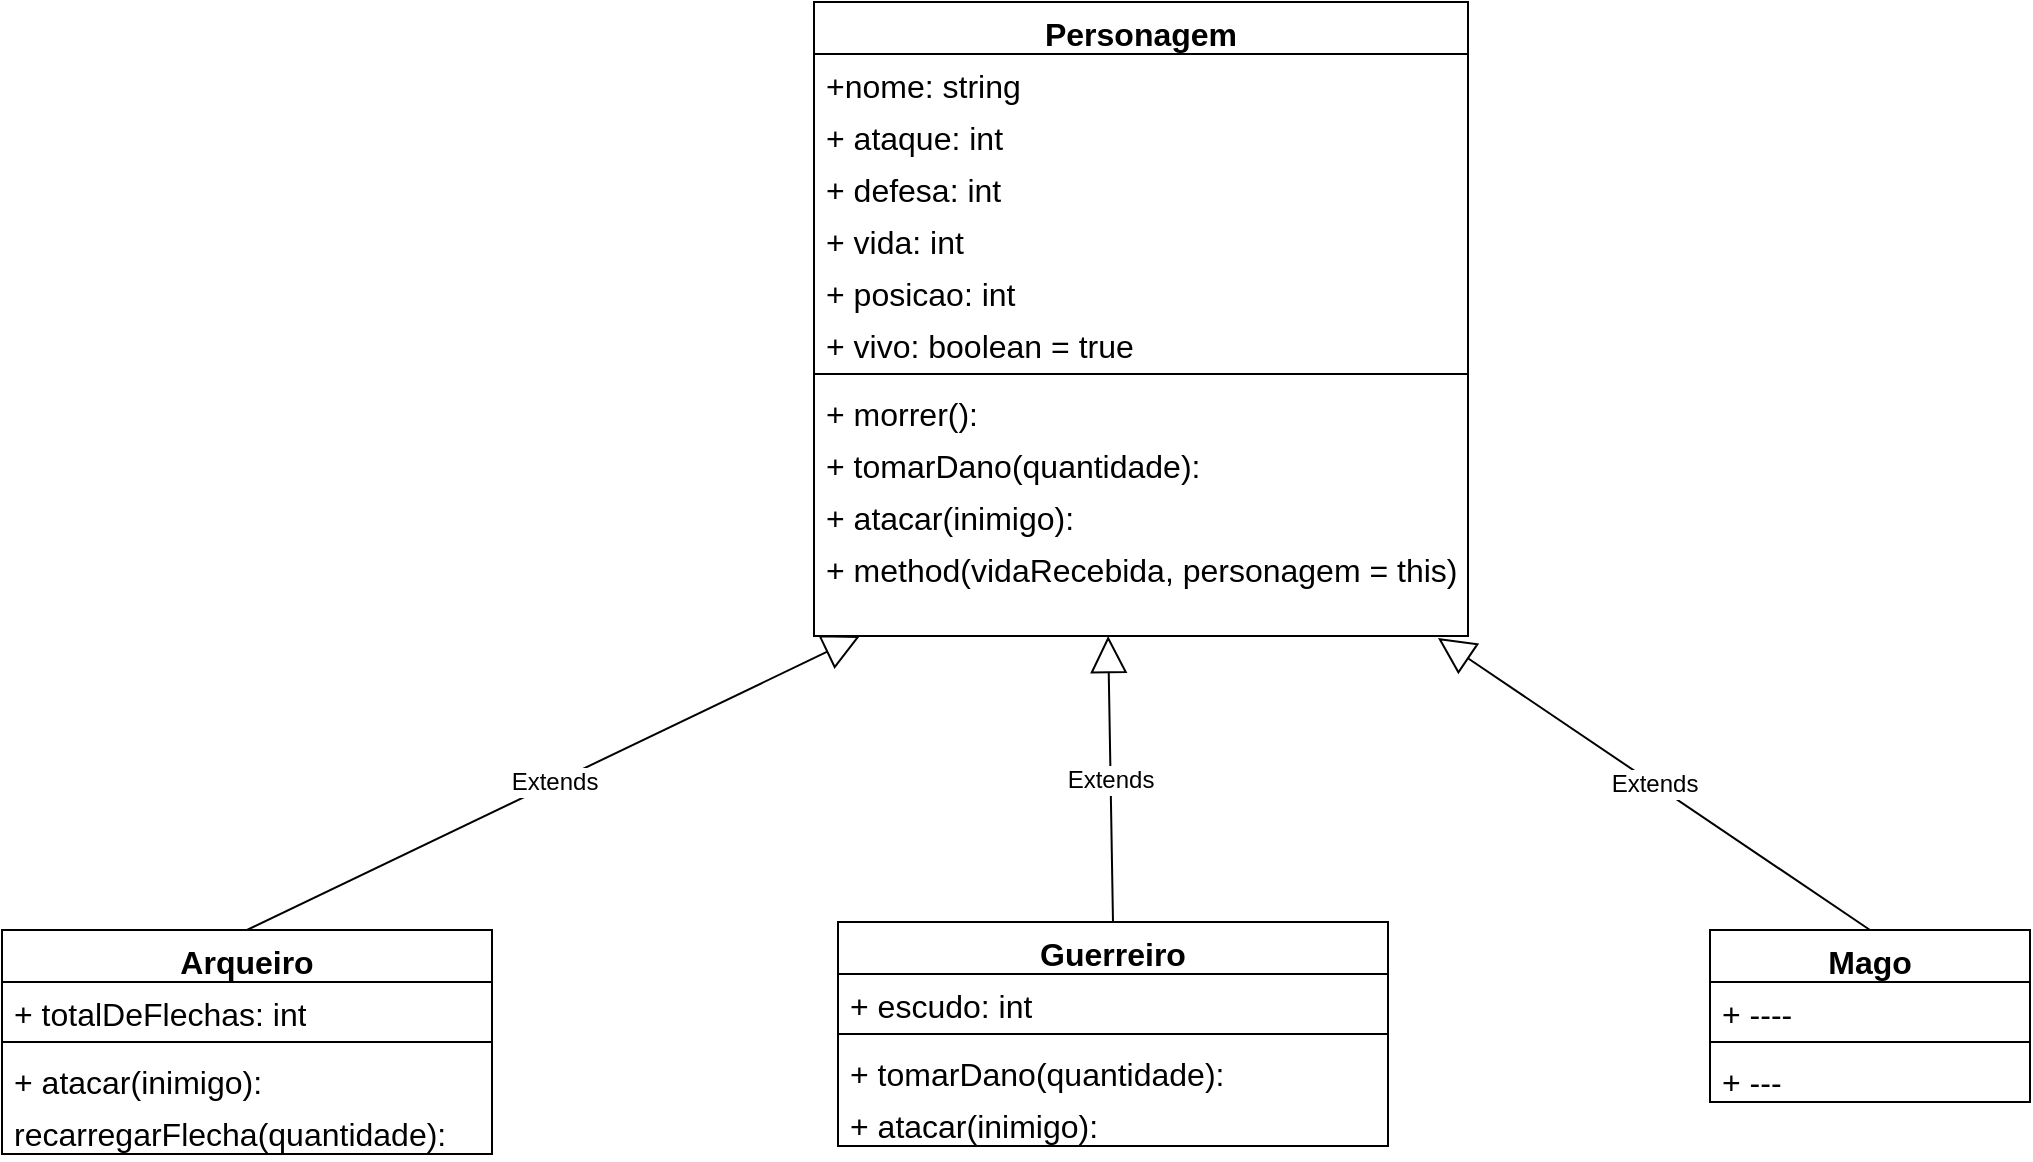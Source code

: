 <mxfile version="23.0.0" type="device">
  <diagram name="Página-1" id="MYaXqv_Jyhzkq3_LcFcv">
    <mxGraphModel dx="1046" dy="1246" grid="0" gridSize="10" guides="1" tooltips="1" connect="1" arrows="1" fold="1" page="0" pageScale="1" pageWidth="827" pageHeight="1169" math="0" shadow="0">
      <root>
        <mxCell id="0" />
        <mxCell id="1" parent="0" />
        <mxCell id="MjvEHUytWuYElMR_Q6gP-12" value="Personagem" style="swimlane;fontStyle=1;align=center;verticalAlign=top;childLayout=stackLayout;horizontal=1;startSize=26;horizontalStack=0;resizeParent=1;resizeParentMax=0;resizeLast=0;collapsible=1;marginBottom=0;whiteSpace=wrap;html=1;fontSize=16;" vertex="1" parent="1">
          <mxGeometry x="41" y="-207" width="327" height="317" as="geometry" />
        </mxCell>
        <mxCell id="MjvEHUytWuYElMR_Q6gP-13" value="+nome: string" style="text;strokeColor=none;fillColor=none;align=left;verticalAlign=top;spacingLeft=4;spacingRight=4;overflow=hidden;rotatable=0;points=[[0,0.5],[1,0.5]];portConstraint=eastwest;whiteSpace=wrap;html=1;fontSize=16;" vertex="1" parent="MjvEHUytWuYElMR_Q6gP-12">
          <mxGeometry y="26" width="327" height="26" as="geometry" />
        </mxCell>
        <mxCell id="MjvEHUytWuYElMR_Q6gP-18" value="+ ataque: int" style="text;strokeColor=none;fillColor=none;align=left;verticalAlign=top;spacingLeft=4;spacingRight=4;overflow=hidden;rotatable=0;points=[[0,0.5],[1,0.5]];portConstraint=eastwest;whiteSpace=wrap;html=1;fontSize=16;" vertex="1" parent="MjvEHUytWuYElMR_Q6gP-12">
          <mxGeometry y="52" width="327" height="26" as="geometry" />
        </mxCell>
        <mxCell id="MjvEHUytWuYElMR_Q6gP-19" value="+ defesa: int" style="text;strokeColor=none;fillColor=none;align=left;verticalAlign=top;spacingLeft=4;spacingRight=4;overflow=hidden;rotatable=0;points=[[0,0.5],[1,0.5]];portConstraint=eastwest;whiteSpace=wrap;html=1;fontSize=16;" vertex="1" parent="MjvEHUytWuYElMR_Q6gP-12">
          <mxGeometry y="78" width="327" height="26" as="geometry" />
        </mxCell>
        <mxCell id="MjvEHUytWuYElMR_Q6gP-20" value="+ vida: int" style="text;strokeColor=none;fillColor=none;align=left;verticalAlign=top;spacingLeft=4;spacingRight=4;overflow=hidden;rotatable=0;points=[[0,0.5],[1,0.5]];portConstraint=eastwest;whiteSpace=wrap;html=1;fontSize=16;" vertex="1" parent="MjvEHUytWuYElMR_Q6gP-12">
          <mxGeometry y="104" width="327" height="26" as="geometry" />
        </mxCell>
        <mxCell id="MjvEHUytWuYElMR_Q6gP-21" value="+ posicao: int" style="text;strokeColor=none;fillColor=none;align=left;verticalAlign=top;spacingLeft=4;spacingRight=4;overflow=hidden;rotatable=0;points=[[0,0.5],[1,0.5]];portConstraint=eastwest;whiteSpace=wrap;html=1;fontSize=16;" vertex="1" parent="MjvEHUytWuYElMR_Q6gP-12">
          <mxGeometry y="130" width="327" height="26" as="geometry" />
        </mxCell>
        <mxCell id="MjvEHUytWuYElMR_Q6gP-22" value="+ vivo: boolean = true" style="text;strokeColor=none;fillColor=none;align=left;verticalAlign=top;spacingLeft=4;spacingRight=4;overflow=hidden;rotatable=0;points=[[0,0.5],[1,0.5]];portConstraint=eastwest;whiteSpace=wrap;html=1;fontSize=16;" vertex="1" parent="MjvEHUytWuYElMR_Q6gP-12">
          <mxGeometry y="156" width="327" height="26" as="geometry" />
        </mxCell>
        <mxCell id="MjvEHUytWuYElMR_Q6gP-14" value="" style="line;strokeWidth=1;fillColor=none;align=left;verticalAlign=middle;spacingTop=-1;spacingLeft=3;spacingRight=3;rotatable=0;labelPosition=right;points=[];portConstraint=eastwest;strokeColor=inherit;fontSize=16;" vertex="1" parent="MjvEHUytWuYElMR_Q6gP-12">
          <mxGeometry y="182" width="327" height="8" as="geometry" />
        </mxCell>
        <mxCell id="MjvEHUytWuYElMR_Q6gP-15" value="+ morrer():" style="text;strokeColor=none;fillColor=none;align=left;verticalAlign=top;spacingLeft=4;spacingRight=4;overflow=hidden;rotatable=0;points=[[0,0.5],[1,0.5]];portConstraint=eastwest;whiteSpace=wrap;html=1;fontSize=16;" vertex="1" parent="MjvEHUytWuYElMR_Q6gP-12">
          <mxGeometry y="190" width="327" height="26" as="geometry" />
        </mxCell>
        <mxCell id="MjvEHUytWuYElMR_Q6gP-23" value="+ tomarDano(quantidade):" style="text;strokeColor=none;fillColor=none;align=left;verticalAlign=top;spacingLeft=4;spacingRight=4;overflow=hidden;rotatable=0;points=[[0,0.5],[1,0.5]];portConstraint=eastwest;whiteSpace=wrap;html=1;fontSize=16;" vertex="1" parent="MjvEHUytWuYElMR_Q6gP-12">
          <mxGeometry y="216" width="327" height="26" as="geometry" />
        </mxCell>
        <mxCell id="MjvEHUytWuYElMR_Q6gP-24" value="+ atacar(inimigo):" style="text;strokeColor=none;fillColor=none;align=left;verticalAlign=top;spacingLeft=4;spacingRight=4;overflow=hidden;rotatable=0;points=[[0,0.5],[1,0.5]];portConstraint=eastwest;whiteSpace=wrap;html=1;fontSize=16;" vertex="1" parent="MjvEHUytWuYElMR_Q6gP-12">
          <mxGeometry y="242" width="327" height="26" as="geometry" />
        </mxCell>
        <mxCell id="MjvEHUytWuYElMR_Q6gP-25" value="+ method(vidaRecebida, personagem = this)" style="text;strokeColor=none;fillColor=none;align=left;verticalAlign=top;spacingLeft=4;spacingRight=4;overflow=hidden;rotatable=0;points=[[0,0.5],[1,0.5]];portConstraint=eastwest;whiteSpace=wrap;html=1;fontSize=16;" vertex="1" parent="MjvEHUytWuYElMR_Q6gP-12">
          <mxGeometry y="268" width="327" height="49" as="geometry" />
        </mxCell>
        <mxCell id="MjvEHUytWuYElMR_Q6gP-27" value="Arqueiro" style="swimlane;fontStyle=1;align=center;verticalAlign=top;childLayout=stackLayout;horizontal=1;startSize=26;horizontalStack=0;resizeParent=1;resizeParentMax=0;resizeLast=0;collapsible=1;marginBottom=0;whiteSpace=wrap;html=1;fontSize=16;" vertex="1" parent="1">
          <mxGeometry x="-365" y="257" width="245" height="112" as="geometry" />
        </mxCell>
        <mxCell id="MjvEHUytWuYElMR_Q6gP-28" value="+ totalDeFlechas: int" style="text;strokeColor=none;fillColor=none;align=left;verticalAlign=top;spacingLeft=4;spacingRight=4;overflow=hidden;rotatable=0;points=[[0,0.5],[1,0.5]];portConstraint=eastwest;whiteSpace=wrap;html=1;fontSize=16;" vertex="1" parent="MjvEHUytWuYElMR_Q6gP-27">
          <mxGeometry y="26" width="245" height="26" as="geometry" />
        </mxCell>
        <mxCell id="MjvEHUytWuYElMR_Q6gP-29" value="" style="line;strokeWidth=1;fillColor=none;align=left;verticalAlign=middle;spacingTop=-1;spacingLeft=3;spacingRight=3;rotatable=0;labelPosition=right;points=[];portConstraint=eastwest;strokeColor=inherit;fontSize=16;" vertex="1" parent="MjvEHUytWuYElMR_Q6gP-27">
          <mxGeometry y="52" width="245" height="8" as="geometry" />
        </mxCell>
        <mxCell id="MjvEHUytWuYElMR_Q6gP-30" value="+ atacar(inimigo):" style="text;strokeColor=none;fillColor=none;align=left;verticalAlign=top;spacingLeft=4;spacingRight=4;overflow=hidden;rotatable=0;points=[[0,0.5],[1,0.5]];portConstraint=eastwest;whiteSpace=wrap;html=1;fontSize=16;" vertex="1" parent="MjvEHUytWuYElMR_Q6gP-27">
          <mxGeometry y="60" width="245" height="26" as="geometry" />
        </mxCell>
        <mxCell id="MjvEHUytWuYElMR_Q6gP-47" value="recarregarFlecha(quantidade): int" style="text;strokeColor=none;fillColor=none;align=left;verticalAlign=top;spacingLeft=4;spacingRight=4;overflow=hidden;rotatable=0;points=[[0,0.5],[1,0.5]];portConstraint=eastwest;whiteSpace=wrap;html=1;fontSize=16;" vertex="1" parent="MjvEHUytWuYElMR_Q6gP-27">
          <mxGeometry y="86" width="245" height="26" as="geometry" />
        </mxCell>
        <mxCell id="MjvEHUytWuYElMR_Q6gP-31" value="Extends" style="endArrow=block;endSize=16;endFill=0;html=1;rounded=0;fontSize=12;curved=1;exitX=0.5;exitY=0;exitDx=0;exitDy=0;" edge="1" parent="1" source="MjvEHUytWuYElMR_Q6gP-27">
          <mxGeometry width="160" relative="1" as="geometry">
            <mxPoint x="-65" y="225" as="sourcePoint" />
            <mxPoint x="64" y="110" as="targetPoint" />
          </mxGeometry>
        </mxCell>
        <mxCell id="MjvEHUytWuYElMR_Q6gP-32" value="Guerreiro" style="swimlane;fontStyle=1;align=center;verticalAlign=top;childLayout=stackLayout;horizontal=1;startSize=26;horizontalStack=0;resizeParent=1;resizeParentMax=0;resizeLast=0;collapsible=1;marginBottom=0;whiteSpace=wrap;html=1;fontSize=16;" vertex="1" parent="1">
          <mxGeometry x="53" y="253" width="275" height="112" as="geometry" />
        </mxCell>
        <mxCell id="MjvEHUytWuYElMR_Q6gP-33" value="+ escudo: int" style="text;strokeColor=none;fillColor=none;align=left;verticalAlign=top;spacingLeft=4;spacingRight=4;overflow=hidden;rotatable=0;points=[[0,0.5],[1,0.5]];portConstraint=eastwest;whiteSpace=wrap;html=1;fontSize=16;" vertex="1" parent="MjvEHUytWuYElMR_Q6gP-32">
          <mxGeometry y="26" width="275" height="26" as="geometry" />
        </mxCell>
        <mxCell id="MjvEHUytWuYElMR_Q6gP-34" value="" style="line;strokeWidth=1;fillColor=none;align=left;verticalAlign=middle;spacingTop=-1;spacingLeft=3;spacingRight=3;rotatable=0;labelPosition=right;points=[];portConstraint=eastwest;strokeColor=inherit;fontSize=16;" vertex="1" parent="MjvEHUytWuYElMR_Q6gP-32">
          <mxGeometry y="52" width="275" height="8" as="geometry" />
        </mxCell>
        <mxCell id="MjvEHUytWuYElMR_Q6gP-35" value="+ tomarDano(quantidade):" style="text;strokeColor=none;fillColor=none;align=left;verticalAlign=top;spacingLeft=4;spacingRight=4;overflow=hidden;rotatable=0;points=[[0,0.5],[1,0.5]];portConstraint=eastwest;whiteSpace=wrap;html=1;fontSize=16;" vertex="1" parent="MjvEHUytWuYElMR_Q6gP-32">
          <mxGeometry y="60" width="275" height="26" as="geometry" />
        </mxCell>
        <mxCell id="MjvEHUytWuYElMR_Q6gP-44" value="+ atacar(inimigo):" style="text;strokeColor=none;fillColor=none;align=left;verticalAlign=top;spacingLeft=4;spacingRight=4;overflow=hidden;rotatable=0;points=[[0,0.5],[1,0.5]];portConstraint=eastwest;whiteSpace=wrap;html=1;fontSize=16;" vertex="1" parent="MjvEHUytWuYElMR_Q6gP-32">
          <mxGeometry y="86" width="275" height="26" as="geometry" />
        </mxCell>
        <mxCell id="MjvEHUytWuYElMR_Q6gP-36" value="Mago" style="swimlane;fontStyle=1;align=center;verticalAlign=top;childLayout=stackLayout;horizontal=1;startSize=26;horizontalStack=0;resizeParent=1;resizeParentMax=0;resizeLast=0;collapsible=1;marginBottom=0;whiteSpace=wrap;html=1;fontSize=16;" vertex="1" parent="1">
          <mxGeometry x="489" y="257" width="160" height="86" as="geometry" />
        </mxCell>
        <mxCell id="MjvEHUytWuYElMR_Q6gP-37" value="+ ----" style="text;strokeColor=none;fillColor=none;align=left;verticalAlign=top;spacingLeft=4;spacingRight=4;overflow=hidden;rotatable=0;points=[[0,0.5],[1,0.5]];portConstraint=eastwest;whiteSpace=wrap;html=1;fontSize=16;" vertex="1" parent="MjvEHUytWuYElMR_Q6gP-36">
          <mxGeometry y="26" width="160" height="26" as="geometry" />
        </mxCell>
        <mxCell id="MjvEHUytWuYElMR_Q6gP-38" value="" style="line;strokeWidth=1;fillColor=none;align=left;verticalAlign=middle;spacingTop=-1;spacingLeft=3;spacingRight=3;rotatable=0;labelPosition=right;points=[];portConstraint=eastwest;strokeColor=inherit;fontSize=16;" vertex="1" parent="MjvEHUytWuYElMR_Q6gP-36">
          <mxGeometry y="52" width="160" height="8" as="geometry" />
        </mxCell>
        <mxCell id="MjvEHUytWuYElMR_Q6gP-39" value="+ ---" style="text;strokeColor=none;fillColor=none;align=left;verticalAlign=top;spacingLeft=4;spacingRight=4;overflow=hidden;rotatable=0;points=[[0,0.5],[1,0.5]];portConstraint=eastwest;whiteSpace=wrap;html=1;fontSize=16;" vertex="1" parent="MjvEHUytWuYElMR_Q6gP-36">
          <mxGeometry y="60" width="160" height="26" as="geometry" />
        </mxCell>
        <mxCell id="MjvEHUytWuYElMR_Q6gP-40" value="Extends" style="endArrow=block;endSize=16;endFill=0;html=1;rounded=0;fontSize=12;curved=1;entryX=0.453;entryY=0.755;entryDx=0;entryDy=0;entryPerimeter=0;exitX=0.5;exitY=0;exitDx=0;exitDy=0;" edge="1" parent="1" source="MjvEHUytWuYElMR_Q6gP-32">
          <mxGeometry width="160" relative="1" as="geometry">
            <mxPoint x="189.93" y="249" as="sourcePoint" />
            <mxPoint x="188.061" y="110.005" as="targetPoint" />
          </mxGeometry>
        </mxCell>
        <mxCell id="MjvEHUytWuYElMR_Q6gP-43" value="Extends" style="endArrow=block;endSize=16;endFill=0;html=1;rounded=0;fontSize=12;curved=1;entryX=0.954;entryY=1.02;entryDx=0;entryDy=0;entryPerimeter=0;exitX=0.5;exitY=0;exitDx=0;exitDy=0;" edge="1" parent="1" source="MjvEHUytWuYElMR_Q6gP-36" target="MjvEHUytWuYElMR_Q6gP-25">
          <mxGeometry width="160" relative="1" as="geometry">
            <mxPoint x="585.94" y="250" as="sourcePoint" />
            <mxPoint x="584.001" y="107.005" as="targetPoint" />
          </mxGeometry>
        </mxCell>
      </root>
    </mxGraphModel>
  </diagram>
</mxfile>
